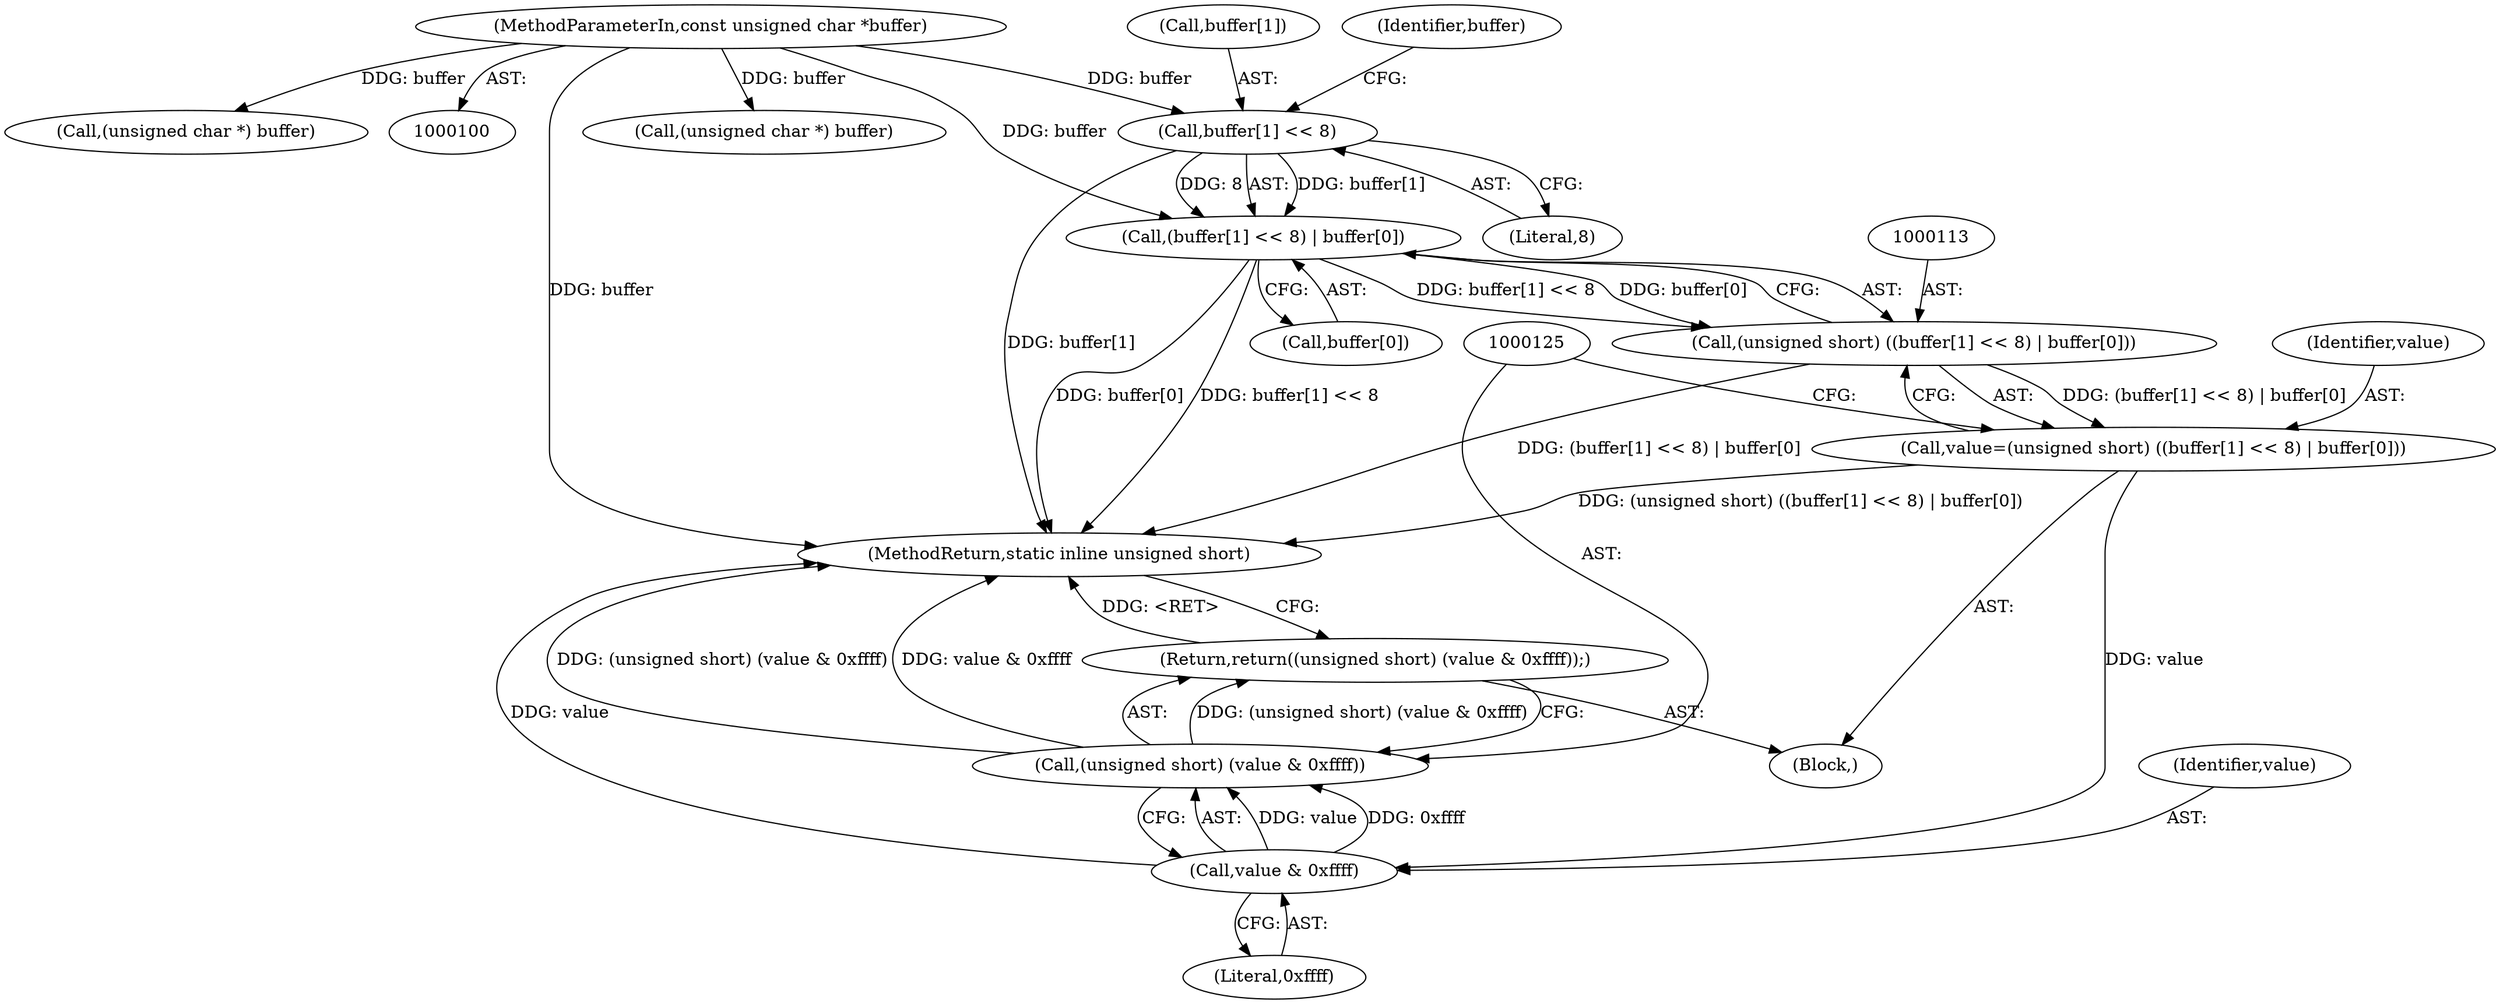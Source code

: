 digraph "1_ImageMagick_d8ab7f046587f2e9f734b687ba7e6e10147c294b_11@array" {
"1000115" [label="(Call,buffer[1] << 8)"];
"1000102" [label="(MethodParameterIn,const unsigned char *buffer)"];
"1000114" [label="(Call,(buffer[1] << 8) | buffer[0])"];
"1000112" [label="(Call,(unsigned short) ((buffer[1] << 8) | buffer[0]))"];
"1000110" [label="(Call,value=(unsigned short) ((buffer[1] << 8) | buffer[0]))"];
"1000126" [label="(Call,value & 0xffff)"];
"1000124" [label="(Call,(unsigned short) (value & 0xffff))"];
"1000123" [label="(Return,return((unsigned short) (value & 0xffff));)"];
"1000110" [label="(Call,value=(unsigned short) ((buffer[1] << 8) | buffer[0]))"];
"1000111" [label="(Identifier,value)"];
"1000112" [label="(Call,(unsigned short) ((buffer[1] << 8) | buffer[0]))"];
"1000114" [label="(Call,(buffer[1] << 8) | buffer[0])"];
"1000116" [label="(Call,buffer[1])"];
"1000121" [label="(Identifier,buffer)"];
"1000127" [label="(Identifier,value)"];
"1000120" [label="(Call,buffer[0])"];
"1000115" [label="(Call,buffer[1] << 8)"];
"1000102" [label="(MethodParameterIn,const unsigned char *buffer)"];
"1000126" [label="(Call,value & 0xffff)"];
"1000128" [label="(Literal,0xffff)"];
"1000119" [label="(Literal,8)"];
"1000123" [label="(Return,return((unsigned short) (value & 0xffff));)"];
"1000136" [label="(Call,(unsigned char *) buffer)"];
"1000152" [label="(MethodReturn,static inline unsigned short)"];
"1000124" [label="(Call,(unsigned short) (value & 0xffff))"];
"1000142" [label="(Call,(unsigned char *) buffer)"];
"1000109" [label="(Block,)"];
"1000115" -> "1000114"  [label="AST: "];
"1000115" -> "1000119"  [label="CFG: "];
"1000116" -> "1000115"  [label="AST: "];
"1000119" -> "1000115"  [label="AST: "];
"1000121" -> "1000115"  [label="CFG: "];
"1000115" -> "1000152"  [label="DDG: buffer[1]"];
"1000115" -> "1000114"  [label="DDG: buffer[1]"];
"1000115" -> "1000114"  [label="DDG: 8"];
"1000102" -> "1000115"  [label="DDG: buffer"];
"1000102" -> "1000100"  [label="AST: "];
"1000102" -> "1000152"  [label="DDG: buffer"];
"1000102" -> "1000114"  [label="DDG: buffer"];
"1000102" -> "1000136"  [label="DDG: buffer"];
"1000102" -> "1000142"  [label="DDG: buffer"];
"1000114" -> "1000112"  [label="AST: "];
"1000114" -> "1000120"  [label="CFG: "];
"1000120" -> "1000114"  [label="AST: "];
"1000112" -> "1000114"  [label="CFG: "];
"1000114" -> "1000152"  [label="DDG: buffer[1] << 8"];
"1000114" -> "1000152"  [label="DDG: buffer[0]"];
"1000114" -> "1000112"  [label="DDG: buffer[1] << 8"];
"1000114" -> "1000112"  [label="DDG: buffer[0]"];
"1000112" -> "1000110"  [label="AST: "];
"1000113" -> "1000112"  [label="AST: "];
"1000110" -> "1000112"  [label="CFG: "];
"1000112" -> "1000152"  [label="DDG: (buffer[1] << 8) | buffer[0]"];
"1000112" -> "1000110"  [label="DDG: (buffer[1] << 8) | buffer[0]"];
"1000110" -> "1000109"  [label="AST: "];
"1000111" -> "1000110"  [label="AST: "];
"1000125" -> "1000110"  [label="CFG: "];
"1000110" -> "1000152"  [label="DDG: (unsigned short) ((buffer[1] << 8) | buffer[0])"];
"1000110" -> "1000126"  [label="DDG: value"];
"1000126" -> "1000124"  [label="AST: "];
"1000126" -> "1000128"  [label="CFG: "];
"1000127" -> "1000126"  [label="AST: "];
"1000128" -> "1000126"  [label="AST: "];
"1000124" -> "1000126"  [label="CFG: "];
"1000126" -> "1000152"  [label="DDG: value"];
"1000126" -> "1000124"  [label="DDG: value"];
"1000126" -> "1000124"  [label="DDG: 0xffff"];
"1000124" -> "1000123"  [label="AST: "];
"1000125" -> "1000124"  [label="AST: "];
"1000123" -> "1000124"  [label="CFG: "];
"1000124" -> "1000152"  [label="DDG: value & 0xffff"];
"1000124" -> "1000152"  [label="DDG: (unsigned short) (value & 0xffff)"];
"1000124" -> "1000123"  [label="DDG: (unsigned short) (value & 0xffff)"];
"1000123" -> "1000109"  [label="AST: "];
"1000152" -> "1000123"  [label="CFG: "];
"1000123" -> "1000152"  [label="DDG: <RET>"];
}
